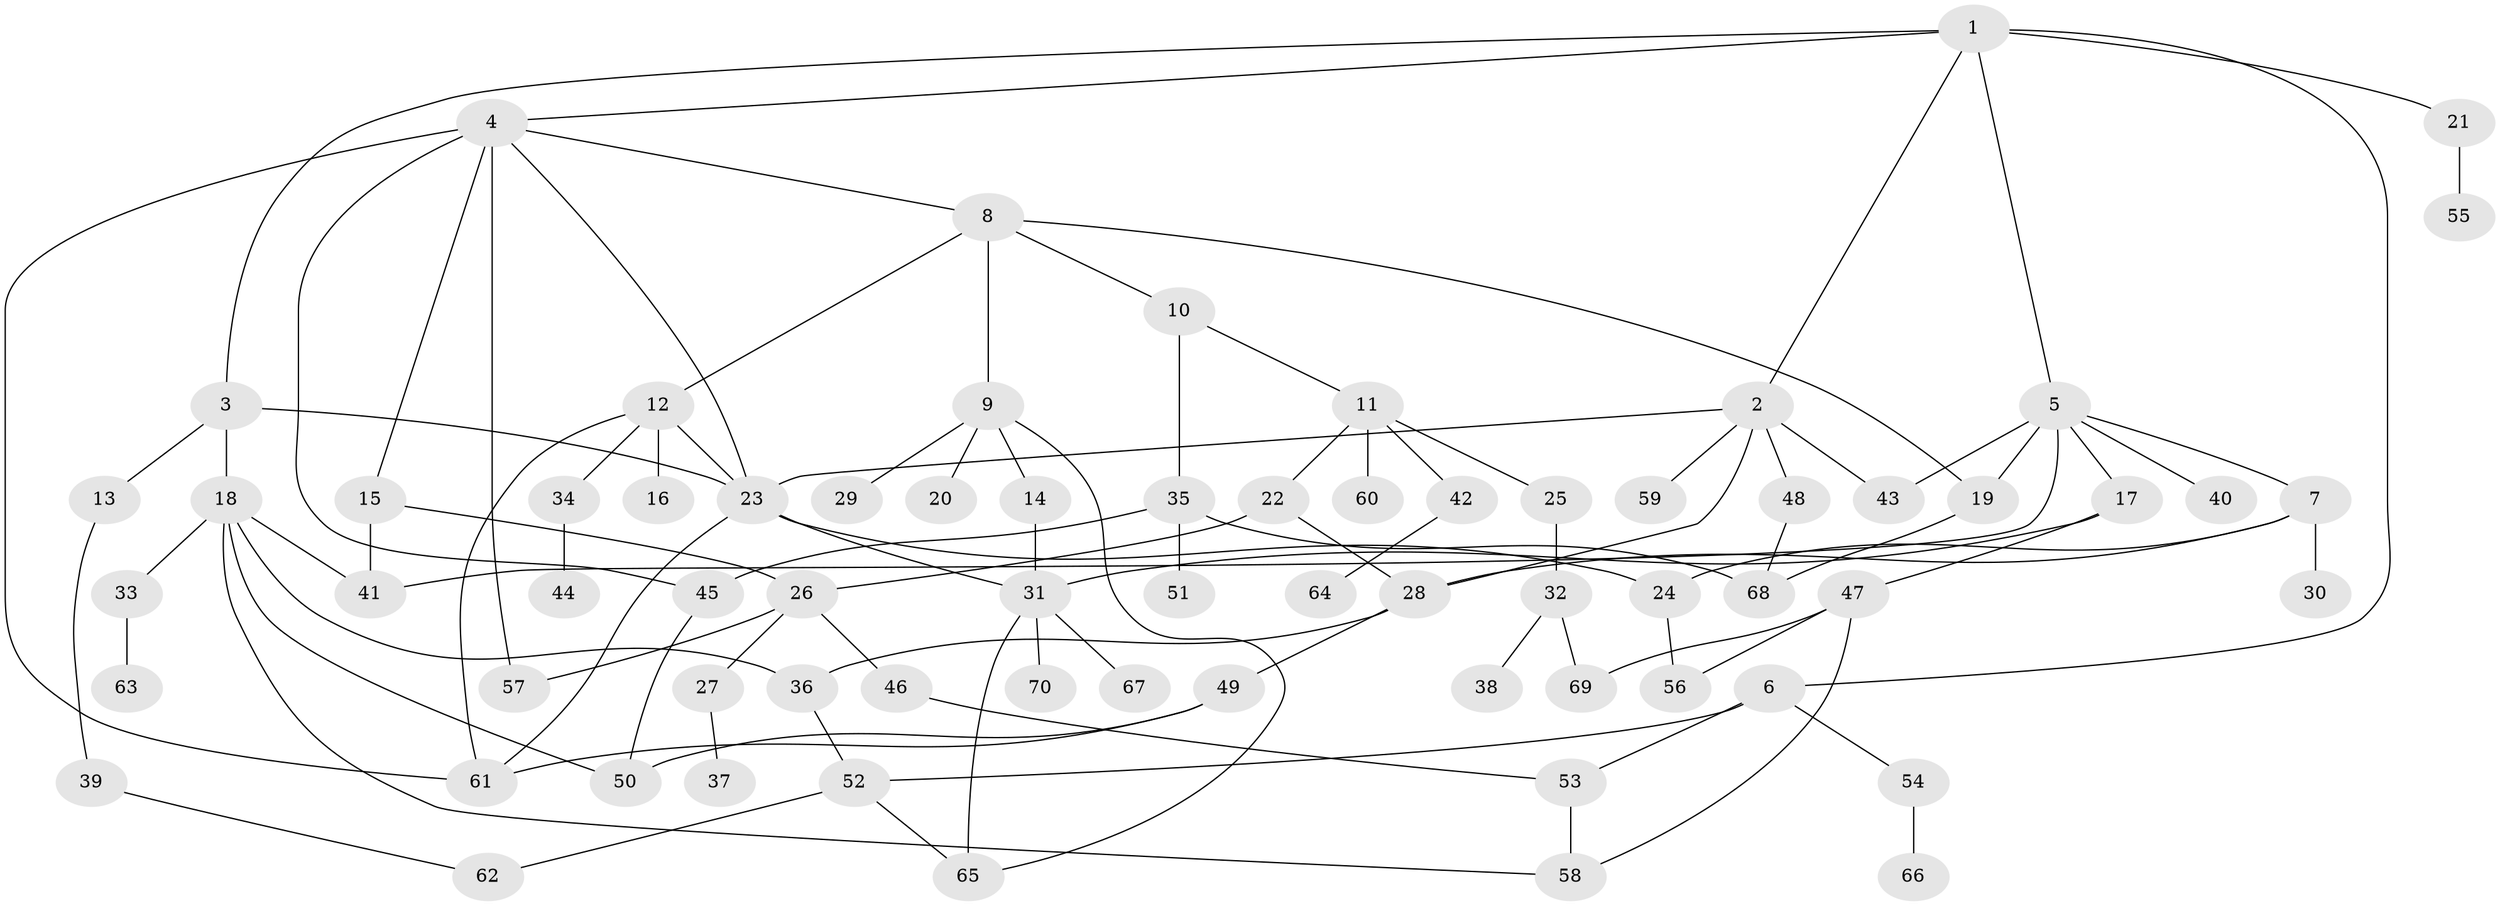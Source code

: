 // coarse degree distribution, {7: 0.045454545454545456, 6: 0.11363636363636363, 10: 0.022727272727272728, 8: 0.022727272727272728, 4: 0.18181818181818182, 3: 0.13636363636363635, 5: 0.045454545454545456, 2: 0.11363636363636363, 1: 0.3181818181818182}
// Generated by graph-tools (version 1.1) at 2025/51/02/27/25 19:51:38]
// undirected, 70 vertices, 101 edges
graph export_dot {
graph [start="1"]
  node [color=gray90,style=filled];
  1;
  2;
  3;
  4;
  5;
  6;
  7;
  8;
  9;
  10;
  11;
  12;
  13;
  14;
  15;
  16;
  17;
  18;
  19;
  20;
  21;
  22;
  23;
  24;
  25;
  26;
  27;
  28;
  29;
  30;
  31;
  32;
  33;
  34;
  35;
  36;
  37;
  38;
  39;
  40;
  41;
  42;
  43;
  44;
  45;
  46;
  47;
  48;
  49;
  50;
  51;
  52;
  53;
  54;
  55;
  56;
  57;
  58;
  59;
  60;
  61;
  62;
  63;
  64;
  65;
  66;
  67;
  68;
  69;
  70;
  1 -- 2;
  1 -- 3;
  1 -- 4;
  1 -- 5;
  1 -- 6;
  1 -- 21;
  2 -- 48;
  2 -- 59;
  2 -- 43;
  2 -- 23;
  2 -- 28;
  3 -- 13;
  3 -- 18;
  3 -- 23;
  4 -- 8;
  4 -- 15;
  4 -- 45;
  4 -- 57;
  4 -- 61;
  4 -- 23;
  5 -- 7;
  5 -- 17;
  5 -- 19;
  5 -- 40;
  5 -- 41;
  5 -- 43;
  6 -- 52;
  6 -- 54;
  6 -- 53;
  7 -- 30;
  7 -- 24;
  7 -- 28;
  8 -- 9;
  8 -- 10;
  8 -- 12;
  8 -- 19;
  9 -- 14;
  9 -- 20;
  9 -- 29;
  9 -- 65;
  10 -- 11;
  10 -- 35;
  11 -- 22;
  11 -- 25;
  11 -- 42;
  11 -- 60;
  12 -- 16;
  12 -- 23;
  12 -- 34;
  12 -- 61;
  13 -- 39;
  14 -- 31;
  15 -- 41;
  15 -- 26;
  17 -- 31;
  17 -- 47;
  18 -- 33;
  18 -- 36;
  18 -- 41;
  18 -- 58;
  18 -- 50;
  19 -- 68;
  21 -- 55;
  22 -- 26;
  22 -- 28;
  23 -- 24;
  23 -- 61;
  23 -- 31;
  24 -- 56;
  25 -- 32;
  26 -- 27;
  26 -- 46;
  26 -- 57;
  27 -- 37;
  28 -- 36;
  28 -- 49;
  31 -- 65;
  31 -- 67;
  31 -- 70;
  32 -- 38;
  32 -- 69;
  33 -- 63;
  34 -- 44;
  35 -- 51;
  35 -- 45;
  35 -- 68;
  36 -- 52;
  39 -- 62;
  42 -- 64;
  45 -- 50;
  46 -- 53;
  47 -- 58;
  47 -- 69;
  47 -- 56;
  48 -- 68;
  49 -- 50;
  49 -- 61;
  52 -- 62;
  52 -- 65;
  53 -- 58;
  54 -- 66;
}
